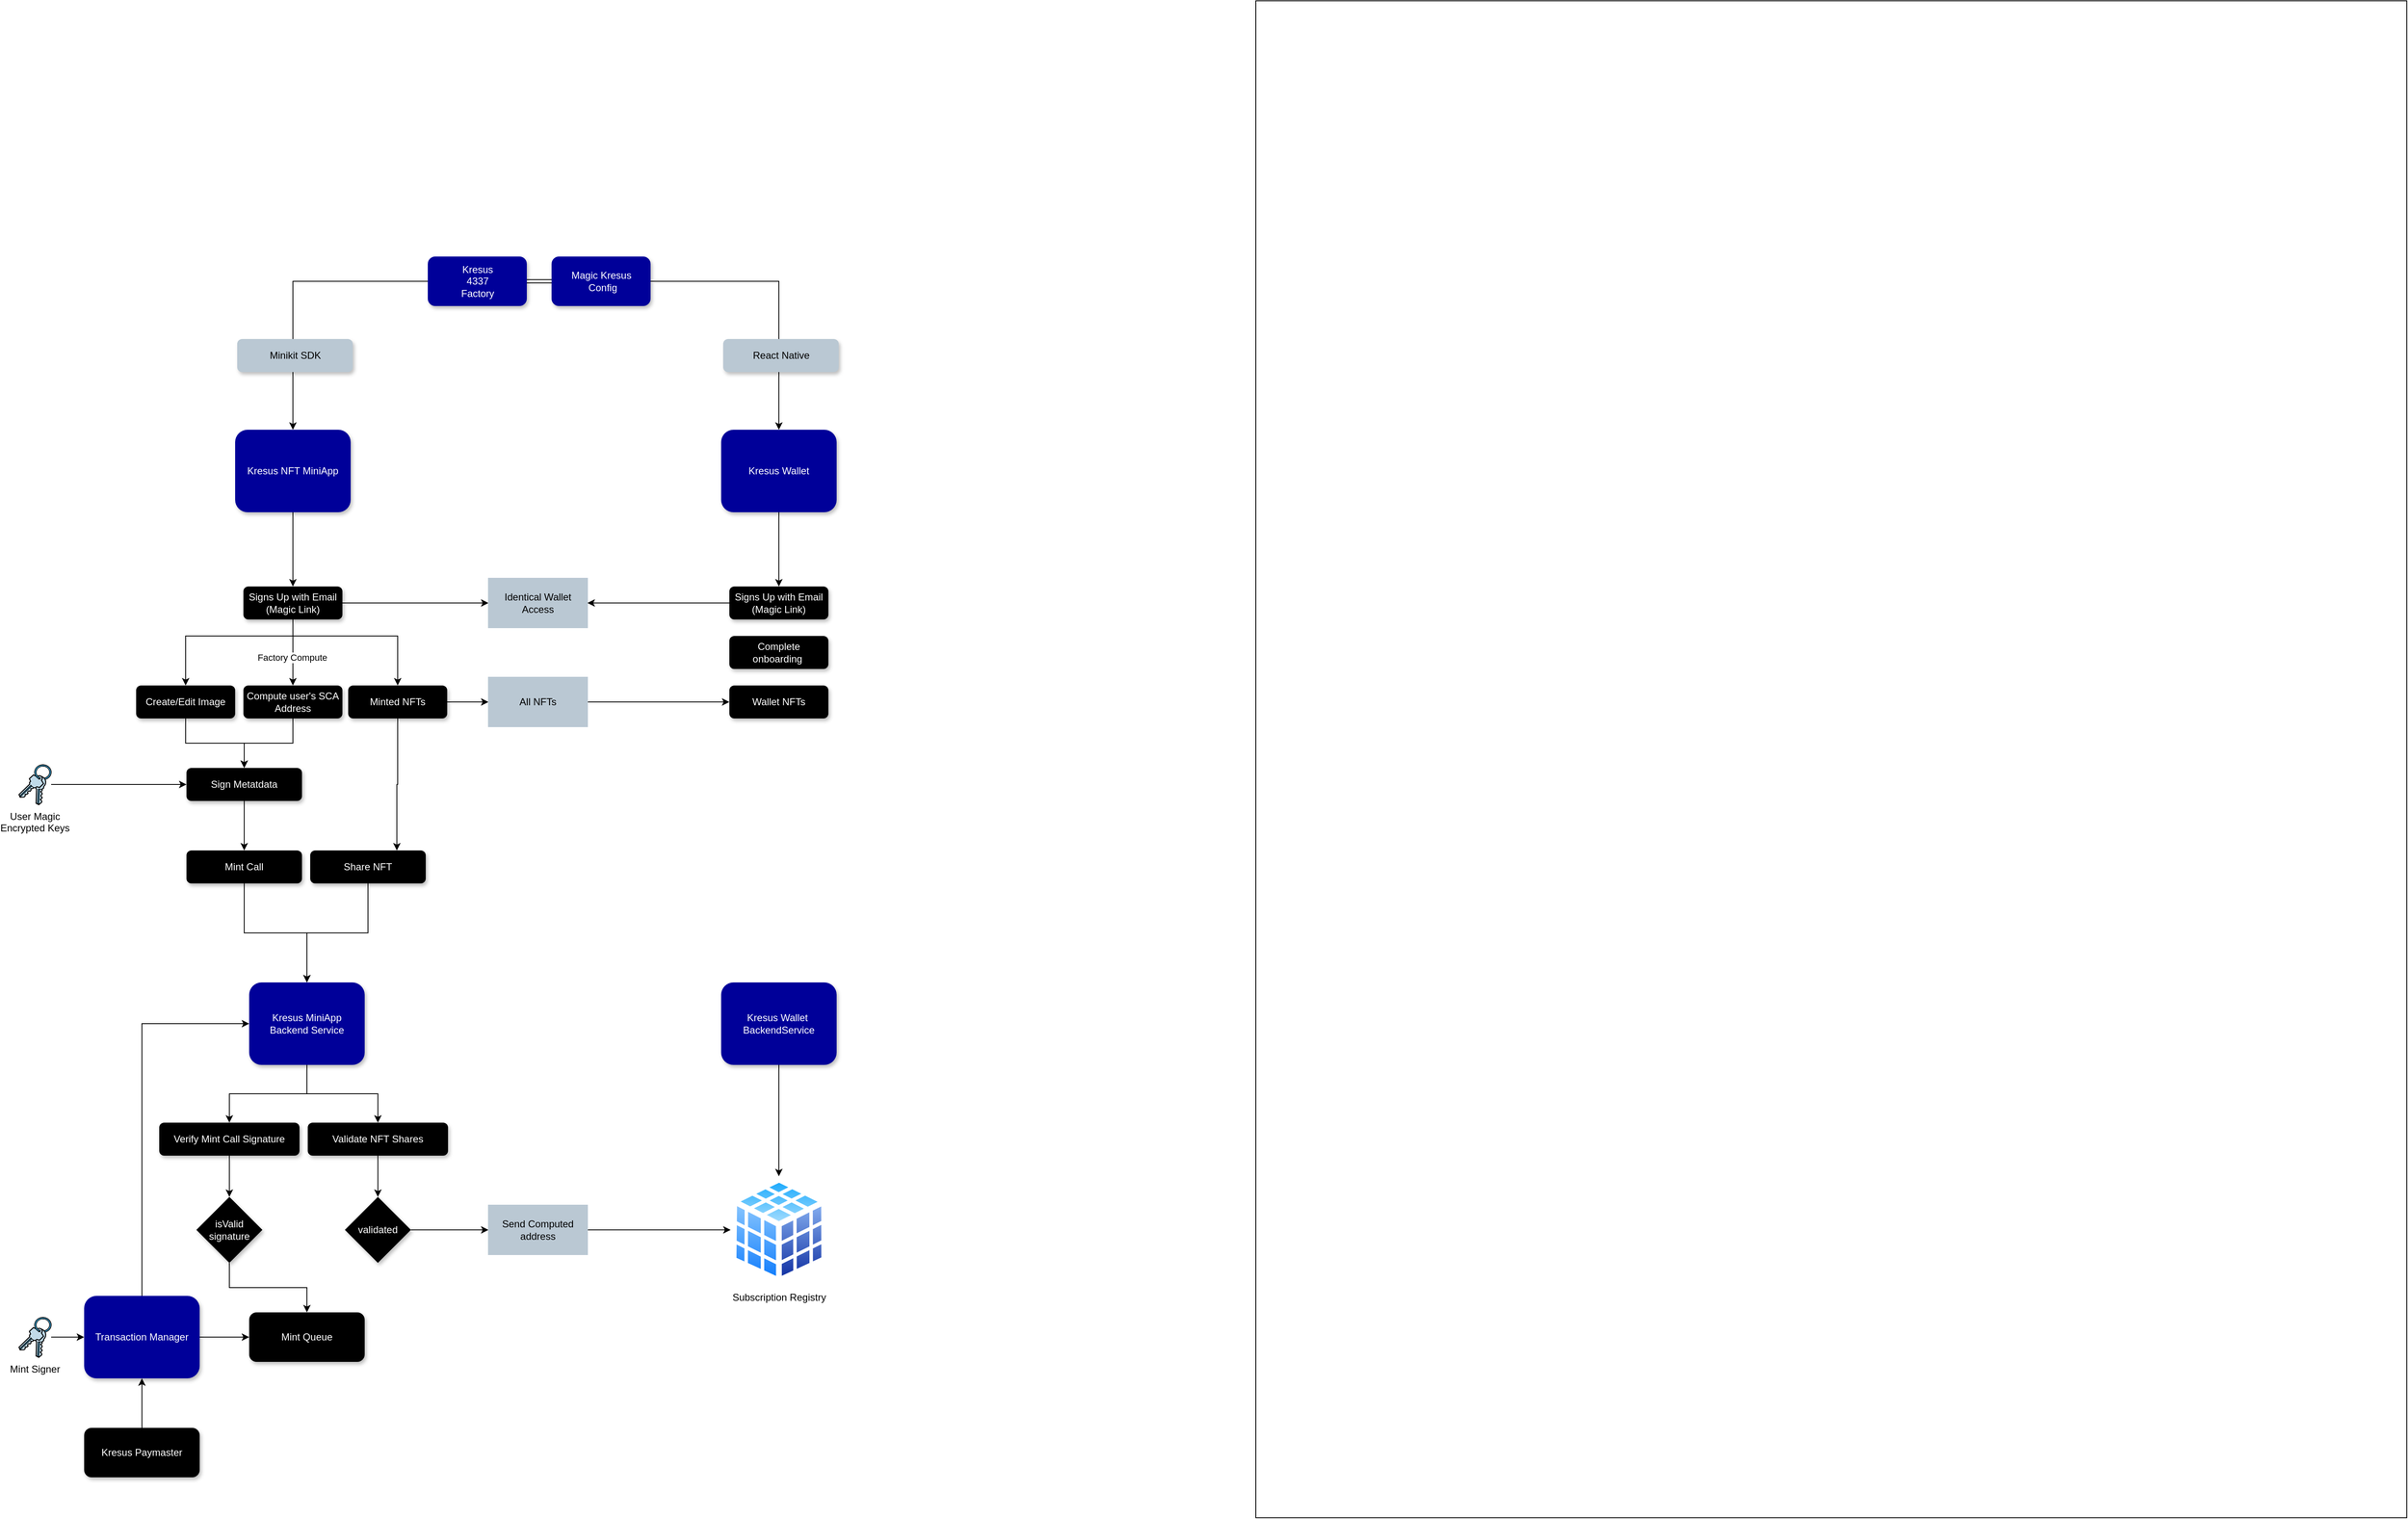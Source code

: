 <mxfile version="26.1.1">
  <diagram name="Page-1" id="EKsOD42DdvIz5vcE3mQu">
    <mxGraphModel dx="1857" dy="2017" grid="1" gridSize="10" guides="1" tooltips="1" connect="1" arrows="1" fold="1" page="1" pageScale="1" pageWidth="850" pageHeight="1100" math="0" shadow="0">
      <root>
        <mxCell id="0" />
        <mxCell id="1" parent="0" />
        <mxCell id="NqGFsDSJCZWuU0SmbqEO-130" value="" style="rounded=0;whiteSpace=wrap;html=1;" vertex="1" parent="1">
          <mxGeometry x="1830" y="-10" width="1395" height="1839" as="geometry" />
        </mxCell>
        <mxCell id="NqGFsDSJCZWuU0SmbqEO-53" style="edgeStyle=orthogonalEdgeStyle;rounded=0;orthogonalLoop=1;jettySize=auto;html=1;" edge="1" parent="1" source="NqGFsDSJCZWuU0SmbqEO-23" target="NqGFsDSJCZWuU0SmbqEO-52">
          <mxGeometry relative="1" as="geometry" />
        </mxCell>
        <mxCell id="NqGFsDSJCZWuU0SmbqEO-112" style="edgeStyle=orthogonalEdgeStyle;rounded=0;orthogonalLoop=1;jettySize=auto;html=1;" edge="1" parent="1" source="NqGFsDSJCZWuU0SmbqEO-23" target="NqGFsDSJCZWuU0SmbqEO-26">
          <mxGeometry relative="1" as="geometry" />
        </mxCell>
        <mxCell id="NqGFsDSJCZWuU0SmbqEO-115" value="Factory Compute" style="edgeLabel;html=1;align=center;verticalAlign=middle;resizable=0;points=[];" vertex="1" connectable="0" parent="NqGFsDSJCZWuU0SmbqEO-112">
          <mxGeometry x="0.14" y="-1" relative="1" as="geometry">
            <mxPoint as="offset" />
          </mxGeometry>
        </mxCell>
        <mxCell id="NqGFsDSJCZWuU0SmbqEO-113" style="edgeStyle=orthogonalEdgeStyle;rounded=0;orthogonalLoop=1;jettySize=auto;html=1;" edge="1" parent="1" source="NqGFsDSJCZWuU0SmbqEO-23" target="NqGFsDSJCZWuU0SmbqEO-29">
          <mxGeometry relative="1" as="geometry">
            <Array as="points">
              <mxPoint x="663" y="760" />
              <mxPoint x="533" y="760" />
            </Array>
          </mxGeometry>
        </mxCell>
        <mxCell id="NqGFsDSJCZWuU0SmbqEO-114" style="edgeStyle=orthogonalEdgeStyle;rounded=0;orthogonalLoop=1;jettySize=auto;html=1;" edge="1" parent="1" source="NqGFsDSJCZWuU0SmbqEO-23" target="NqGFsDSJCZWuU0SmbqEO-110">
          <mxGeometry relative="1" as="geometry">
            <Array as="points">
              <mxPoint x="663" y="760" />
              <mxPoint x="790" y="760" />
            </Array>
          </mxGeometry>
        </mxCell>
        <mxCell id="NqGFsDSJCZWuU0SmbqEO-23" value="Signs Up with Email&lt;br&gt;(Magic Link)" style="rounded=1;whiteSpace=wrap;html=1;fillColor=#000000;fontColor=#FFFFFF;strokeColor=none;shadow=1;" vertex="1" parent="1">
          <mxGeometry x="603" y="700" width="120" height="40" as="geometry" />
        </mxCell>
        <mxCell id="NqGFsDSJCZWuU0SmbqEO-65" value="" style="edgeStyle=orthogonalEdgeStyle;rounded=0;orthogonalLoop=1;jettySize=auto;html=1;" edge="1" parent="1" source="NqGFsDSJCZWuU0SmbqEO-26" target="NqGFsDSJCZWuU0SmbqEO-64">
          <mxGeometry relative="1" as="geometry" />
        </mxCell>
        <mxCell id="NqGFsDSJCZWuU0SmbqEO-26" value="Compute user&#39;s SCA&lt;br&gt;Address" style="rounded=1;whiteSpace=wrap;html=1;fillColor=#000000;fontColor=#FFFFFF;strokeColor=none;shadow=1;" vertex="1" parent="1">
          <mxGeometry x="603" y="820" width="120" height="40" as="geometry" />
        </mxCell>
        <mxCell id="NqGFsDSJCZWuU0SmbqEO-66" value="" style="edgeStyle=orthogonalEdgeStyle;rounded=0;orthogonalLoop=1;jettySize=auto;html=1;" edge="1" parent="1" source="NqGFsDSJCZWuU0SmbqEO-29" target="NqGFsDSJCZWuU0SmbqEO-64">
          <mxGeometry relative="1" as="geometry" />
        </mxCell>
        <mxCell id="NqGFsDSJCZWuU0SmbqEO-29" value="Create/Edit Image" style="rounded=1;whiteSpace=wrap;html=1;fillColor=#000000;fontColor=#FFFFFF;strokeColor=none;shadow=1;" vertex="1" parent="1">
          <mxGeometry x="473" y="820" width="120" height="40" as="geometry" />
        </mxCell>
        <mxCell id="NqGFsDSJCZWuU0SmbqEO-44" value="" style="edgeStyle=orthogonalEdgeStyle;rounded=0;orthogonalLoop=1;jettySize=auto;html=1;shape=link;" edge="1" parent="1" source="NqGFsDSJCZWuU0SmbqEO-42">
          <mxGeometry relative="1" as="geometry">
            <mxPoint x="976.5" y="330" as="targetPoint" />
          </mxGeometry>
        </mxCell>
        <mxCell id="NqGFsDSJCZWuU0SmbqEO-122" style="edgeStyle=orthogonalEdgeStyle;rounded=0;orthogonalLoop=1;jettySize=auto;html=1;" edge="1" parent="1" source="NqGFsDSJCZWuU0SmbqEO-42" target="NqGFsDSJCZWuU0SmbqEO-120">
          <mxGeometry relative="1" as="geometry" />
        </mxCell>
        <mxCell id="NqGFsDSJCZWuU0SmbqEO-42" value="&lt;font style=&quot;color: rgb(255, 255, 255);&quot;&gt;Kresus&lt;br&gt;4337&lt;br&gt;Factory&lt;/font&gt;" style="rounded=1;whiteSpace=wrap;html=1;fillColor=light-dark(#000099, #ededed);strokeColor=none;shadow=1;" vertex="1" parent="1">
          <mxGeometry x="826.5" y="300" width="120" height="60" as="geometry" />
        </mxCell>
        <mxCell id="NqGFsDSJCZWuU0SmbqEO-123" style="edgeStyle=orthogonalEdgeStyle;rounded=0;orthogonalLoop=1;jettySize=auto;html=1;" edge="1" parent="1" source="NqGFsDSJCZWuU0SmbqEO-48" target="NqGFsDSJCZWuU0SmbqEO-121">
          <mxGeometry relative="1" as="geometry" />
        </mxCell>
        <mxCell id="NqGFsDSJCZWuU0SmbqEO-48" value="&lt;font style=&quot;color: rgb(255, 255, 255);&quot;&gt;Magic Kresus&lt;br&gt;&amp;nbsp;Config&lt;/font&gt;" style="rounded=1;whiteSpace=wrap;html=1;fillColor=light-dark(#000099, #ededed);strokeColor=none;shadow=1;" vertex="1" parent="1">
          <mxGeometry x="976.5" y="300" width="120" height="60" as="geometry" />
        </mxCell>
        <mxCell id="NqGFsDSJCZWuU0SmbqEO-49" value="Minikit SDK" style="rounded=1;whiteSpace=wrap;html=1;fillColor=#bac8d3;strokeColor=none;shadow=1;" vertex="1" parent="1">
          <mxGeometry x="595.5" y="400" width="140" height="40" as="geometry" />
        </mxCell>
        <mxCell id="NqGFsDSJCZWuU0SmbqEO-50" value="React Native" style="rounded=1;whiteSpace=wrap;html=1;fillColor=#bac8d3;strokeColor=none;shadow=1;" vertex="1" parent="1">
          <mxGeometry x="1184.5" y="400" width="140" height="40" as="geometry" />
        </mxCell>
        <mxCell id="NqGFsDSJCZWuU0SmbqEO-52" value="Identical Wallet Access" style="rounded=0;whiteSpace=wrap;html=1;strokeColor=light-dark(#bac8d3, #ededed);fillColor=light-dark(#bac8d3, #ededed);" vertex="1" parent="1">
          <mxGeometry x="900" y="690" width="120" height="60" as="geometry" />
        </mxCell>
        <mxCell id="NqGFsDSJCZWuU0SmbqEO-72" style="edgeStyle=orthogonalEdgeStyle;rounded=0;orthogonalLoop=1;jettySize=auto;html=1;" edge="1" parent="1" source="NqGFsDSJCZWuU0SmbqEO-63" target="NqGFsDSJCZWuU0SmbqEO-71">
          <mxGeometry relative="1" as="geometry" />
        </mxCell>
        <mxCell id="NqGFsDSJCZWuU0SmbqEO-63" value="Mint Call" style="rounded=1;whiteSpace=wrap;html=1;gradientColor=none;fillColor=#000000;fontColor=#FFFFFF;shadow=1;strokeColor=none;" vertex="1" parent="1">
          <mxGeometry x="534" y="1020" width="140" height="40" as="geometry" />
        </mxCell>
        <mxCell id="NqGFsDSJCZWuU0SmbqEO-67" value="" style="edgeStyle=orthogonalEdgeStyle;rounded=0;orthogonalLoop=1;jettySize=auto;html=1;" edge="1" parent="1" source="NqGFsDSJCZWuU0SmbqEO-64" target="NqGFsDSJCZWuU0SmbqEO-63">
          <mxGeometry relative="1" as="geometry" />
        </mxCell>
        <mxCell id="NqGFsDSJCZWuU0SmbqEO-64" value="Sign Metatdata" style="rounded=1;whiteSpace=wrap;html=1;gradientColor=none;fillColor=#000000;fontColor=#FFFFFF;shadow=1;strokeColor=none;" vertex="1" parent="1">
          <mxGeometry x="534" y="920" width="140" height="40" as="geometry" />
        </mxCell>
        <mxCell id="NqGFsDSJCZWuU0SmbqEO-69" style="edgeStyle=orthogonalEdgeStyle;rounded=0;orthogonalLoop=1;jettySize=auto;html=1;" edge="1" parent="1" source="NqGFsDSJCZWuU0SmbqEO-68" target="NqGFsDSJCZWuU0SmbqEO-64">
          <mxGeometry relative="1" as="geometry" />
        </mxCell>
        <mxCell id="NqGFsDSJCZWuU0SmbqEO-68" value="User Magic&lt;div&gt;Encrypted Keys&lt;/div&gt;" style="shape=mxgraph.cisco.misc.keys;html=1;pointerEvents=1;dashed=0;fillColor=#036897;strokeColor=#ffffff;strokeWidth=2;verticalLabelPosition=bottom;verticalAlign=top;align=center;outlineConnect=0;" vertex="1" parent="1">
          <mxGeometry x="330" y="915.5" width="40" height="49" as="geometry" />
        </mxCell>
        <mxCell id="NqGFsDSJCZWuU0SmbqEO-75" value="" style="edgeStyle=orthogonalEdgeStyle;rounded=0;orthogonalLoop=1;jettySize=auto;html=1;" edge="1" parent="1" source="NqGFsDSJCZWuU0SmbqEO-71" target="NqGFsDSJCZWuU0SmbqEO-73">
          <mxGeometry relative="1" as="geometry" />
        </mxCell>
        <mxCell id="NqGFsDSJCZWuU0SmbqEO-92" style="edgeStyle=orthogonalEdgeStyle;rounded=0;orthogonalLoop=1;jettySize=auto;html=1;entryX=0.5;entryY=0;entryDx=0;entryDy=0;" edge="1" parent="1" source="NqGFsDSJCZWuU0SmbqEO-71" target="NqGFsDSJCZWuU0SmbqEO-90">
          <mxGeometry relative="1" as="geometry" />
        </mxCell>
        <mxCell id="NqGFsDSJCZWuU0SmbqEO-71" value="Kresus MiniApp&lt;br&gt;Backend Service" style="rounded=1;whiteSpace=wrap;html=1;fillColor=#000099;strokeColor=none;labelBorderColor=none;fontColor=#FFFFFF;shadow=1;" vertex="1" parent="1">
          <mxGeometry x="610" y="1180" width="140" height="100" as="geometry" />
        </mxCell>
        <mxCell id="NqGFsDSJCZWuU0SmbqEO-77" value="" style="edgeStyle=orthogonalEdgeStyle;rounded=0;orthogonalLoop=1;jettySize=auto;html=1;" edge="1" parent="1" source="NqGFsDSJCZWuU0SmbqEO-73" target="NqGFsDSJCZWuU0SmbqEO-76">
          <mxGeometry relative="1" as="geometry" />
        </mxCell>
        <mxCell id="NqGFsDSJCZWuU0SmbqEO-73" value="Verify Mint Call Signature" style="rounded=1;whiteSpace=wrap;html=1;gradientColor=none;fillColor=#000000;fontColor=#FFFFFF;shadow=1;strokeColor=none;" vertex="1" parent="1">
          <mxGeometry x="501" y="1350" width="170" height="40" as="geometry" />
        </mxCell>
        <mxCell id="NqGFsDSJCZWuU0SmbqEO-85" value="" style="edgeStyle=orthogonalEdgeStyle;rounded=0;orthogonalLoop=1;jettySize=auto;html=1;" edge="1" parent="1" source="NqGFsDSJCZWuU0SmbqEO-76" target="NqGFsDSJCZWuU0SmbqEO-83">
          <mxGeometry relative="1" as="geometry" />
        </mxCell>
        <mxCell id="NqGFsDSJCZWuU0SmbqEO-76" value="isValid&lt;br&gt;signature" style="rhombus;whiteSpace=wrap;html=1;gradientColor=none;fillColor=#000000;fontColor=#FFFFFF;shadow=1;strokeColor=none;" vertex="1" parent="1">
          <mxGeometry x="546" y="1440" width="80" height="80" as="geometry" />
        </mxCell>
        <mxCell id="NqGFsDSJCZWuU0SmbqEO-84" value="" style="edgeStyle=orthogonalEdgeStyle;rounded=0;orthogonalLoop=1;jettySize=auto;html=1;" edge="1" parent="1" source="NqGFsDSJCZWuU0SmbqEO-78" target="NqGFsDSJCZWuU0SmbqEO-83">
          <mxGeometry relative="1" as="geometry" />
        </mxCell>
        <mxCell id="NqGFsDSJCZWuU0SmbqEO-86" style="edgeStyle=orthogonalEdgeStyle;rounded=0;orthogonalLoop=1;jettySize=auto;html=1;entryX=0;entryY=0.5;entryDx=0;entryDy=0;" edge="1" parent="1" source="NqGFsDSJCZWuU0SmbqEO-78" target="NqGFsDSJCZWuU0SmbqEO-71">
          <mxGeometry relative="1" as="geometry">
            <Array as="points">
              <mxPoint x="480" y="1230" />
            </Array>
          </mxGeometry>
        </mxCell>
        <mxCell id="NqGFsDSJCZWuU0SmbqEO-78" value="Transaction Manager" style="rounded=1;whiteSpace=wrap;html=1;fillColor=#000099;strokeColor=none;labelBorderColor=none;fontColor=#FFFFFF;shadow=1;" vertex="1" parent="1">
          <mxGeometry x="410" y="1560" width="140" height="100" as="geometry" />
        </mxCell>
        <mxCell id="NqGFsDSJCZWuU0SmbqEO-80" value="" style="edgeStyle=orthogonalEdgeStyle;rounded=0;orthogonalLoop=1;jettySize=auto;html=1;" edge="1" parent="1" source="NqGFsDSJCZWuU0SmbqEO-79" target="NqGFsDSJCZWuU0SmbqEO-78">
          <mxGeometry relative="1" as="geometry" />
        </mxCell>
        <mxCell id="NqGFsDSJCZWuU0SmbqEO-79" value="Mint Signer" style="shape=mxgraph.cisco.misc.keys;html=1;pointerEvents=1;dashed=0;fillColor=#036897;strokeColor=#ffffff;strokeWidth=2;verticalLabelPosition=bottom;verticalAlign=top;align=center;outlineConnect=0;" vertex="1" parent="1">
          <mxGeometry x="330" y="1585.5" width="40" height="49" as="geometry" />
        </mxCell>
        <mxCell id="NqGFsDSJCZWuU0SmbqEO-82" value="" style="edgeStyle=orthogonalEdgeStyle;rounded=0;orthogonalLoop=1;jettySize=auto;html=1;" edge="1" parent="1" source="NqGFsDSJCZWuU0SmbqEO-81" target="NqGFsDSJCZWuU0SmbqEO-78">
          <mxGeometry relative="1" as="geometry" />
        </mxCell>
        <mxCell id="NqGFsDSJCZWuU0SmbqEO-81" value="Kresus Paymaster" style="rounded=1;whiteSpace=wrap;html=1;fillColor=#000000;fontColor=#FFFFFF;shadow=1;strokeColor=none;" vertex="1" parent="1">
          <mxGeometry x="410" y="1720" width="140" height="60" as="geometry" />
        </mxCell>
        <mxCell id="NqGFsDSJCZWuU0SmbqEO-83" value="Mint Queue" style="rounded=1;whiteSpace=wrap;html=1;fillColor=#000000;fontColor=#FFFFFF;shadow=1;strokeColor=none;" vertex="1" parent="1">
          <mxGeometry x="610" y="1580" width="140" height="60" as="geometry" />
        </mxCell>
        <mxCell id="NqGFsDSJCZWuU0SmbqEO-89" style="edgeStyle=orthogonalEdgeStyle;rounded=0;orthogonalLoop=1;jettySize=auto;html=1;" edge="1" parent="1" source="NqGFsDSJCZWuU0SmbqEO-87" target="NqGFsDSJCZWuU0SmbqEO-71">
          <mxGeometry relative="1" as="geometry" />
        </mxCell>
        <mxCell id="NqGFsDSJCZWuU0SmbqEO-87" value="Share NFT" style="rounded=1;whiteSpace=wrap;html=1;gradientColor=none;fillColor=#000000;fontColor=#FFFFFF;shadow=1;strokeColor=none;" vertex="1" parent="1">
          <mxGeometry x="684" y="1020" width="140" height="40" as="geometry" />
        </mxCell>
        <mxCell id="NqGFsDSJCZWuU0SmbqEO-94" value="" style="edgeStyle=orthogonalEdgeStyle;rounded=0;orthogonalLoop=1;jettySize=auto;html=1;" edge="1" parent="1" source="NqGFsDSJCZWuU0SmbqEO-90" target="NqGFsDSJCZWuU0SmbqEO-93">
          <mxGeometry relative="1" as="geometry" />
        </mxCell>
        <mxCell id="NqGFsDSJCZWuU0SmbqEO-90" value="Validate NFT Shares" style="rounded=1;whiteSpace=wrap;html=1;gradientColor=none;fillColor=#000000;fontColor=#FFFFFF;shadow=1;strokeColor=none;" vertex="1" parent="1">
          <mxGeometry x="681" y="1350" width="170" height="40" as="geometry" />
        </mxCell>
        <mxCell id="NqGFsDSJCZWuU0SmbqEO-96" value="" style="edgeStyle=orthogonalEdgeStyle;rounded=0;orthogonalLoop=1;jettySize=auto;html=1;" edge="1" parent="1" source="NqGFsDSJCZWuU0SmbqEO-93" target="NqGFsDSJCZWuU0SmbqEO-95">
          <mxGeometry relative="1" as="geometry" />
        </mxCell>
        <mxCell id="NqGFsDSJCZWuU0SmbqEO-93" value="validated" style="rhombus;whiteSpace=wrap;html=1;gradientColor=none;fillColor=#000000;fontColor=#FFFFFF;shadow=1;strokeColor=none;" vertex="1" parent="1">
          <mxGeometry x="726" y="1440" width="80" height="80" as="geometry" />
        </mxCell>
        <mxCell id="NqGFsDSJCZWuU0SmbqEO-100" style="edgeStyle=orthogonalEdgeStyle;rounded=0;orthogonalLoop=1;jettySize=auto;html=1;entryX=0;entryY=0.5;entryDx=0;entryDy=0;" edge="1" parent="1" source="NqGFsDSJCZWuU0SmbqEO-95" target="NqGFsDSJCZWuU0SmbqEO-98">
          <mxGeometry relative="1" as="geometry" />
        </mxCell>
        <mxCell id="NqGFsDSJCZWuU0SmbqEO-95" value="Send Computed address" style="rounded=0;whiteSpace=wrap;html=1;strokeColor=light-dark(#bac8d3, #ededed);fillColor=light-dark(#bac8d3, #ededed);" vertex="1" parent="1">
          <mxGeometry x="900" y="1450" width="120" height="60" as="geometry" />
        </mxCell>
        <mxCell id="NqGFsDSJCZWuU0SmbqEO-99" style="edgeStyle=orthogonalEdgeStyle;rounded=0;orthogonalLoop=1;jettySize=auto;html=1;" edge="1" parent="1" source="NqGFsDSJCZWuU0SmbqEO-97" target="NqGFsDSJCZWuU0SmbqEO-98">
          <mxGeometry relative="1" as="geometry" />
        </mxCell>
        <mxCell id="NqGFsDSJCZWuU0SmbqEO-97" value="Kresus Wallet&amp;nbsp;&lt;div&gt;Backend&lt;span style=&quot;background-color: transparent; color: light-dark(rgb(255, 255, 255), rgb(18, 18, 18));&quot;&gt;Service&lt;/span&gt;&lt;/div&gt;" style="rounded=1;whiteSpace=wrap;html=1;fillColor=#000099;strokeColor=none;labelBorderColor=none;fontColor=#FFFFFF;shadow=1;" vertex="1" parent="1">
          <mxGeometry x="1182" y="1180" width="140" height="100" as="geometry" />
        </mxCell>
        <mxCell id="NqGFsDSJCZWuU0SmbqEO-98" value="Subscription Registry" style="image;aspect=fixed;perimeter=ellipsePerimeter;html=1;align=center;shadow=0;dashed=0;spacingTop=3;image=img/lib/active_directory/database_cube.svg;" vertex="1" parent="1">
          <mxGeometry x="1193.5" y="1415" width="117" height="130" as="geometry" />
        </mxCell>
        <mxCell id="NqGFsDSJCZWuU0SmbqEO-118" style="edgeStyle=orthogonalEdgeStyle;rounded=0;orthogonalLoop=1;jettySize=auto;html=1;entryX=0.75;entryY=0;entryDx=0;entryDy=0;" edge="1" parent="1" source="NqGFsDSJCZWuU0SmbqEO-110" target="NqGFsDSJCZWuU0SmbqEO-87">
          <mxGeometry relative="1" as="geometry">
            <Array as="points">
              <mxPoint x="790" y="940" />
              <mxPoint x="789" y="940" />
            </Array>
          </mxGeometry>
        </mxCell>
        <mxCell id="NqGFsDSJCZWuU0SmbqEO-128" value="" style="edgeStyle=orthogonalEdgeStyle;rounded=0;orthogonalLoop=1;jettySize=auto;html=1;" edge="1" parent="1" source="NqGFsDSJCZWuU0SmbqEO-110" target="NqGFsDSJCZWuU0SmbqEO-127">
          <mxGeometry relative="1" as="geometry" />
        </mxCell>
        <mxCell id="NqGFsDSJCZWuU0SmbqEO-110" value="Minted NFTs" style="rounded=1;whiteSpace=wrap;html=1;fillColor=#000000;fontColor=#FFFFFF;strokeColor=none;shadow=1;" vertex="1" parent="1">
          <mxGeometry x="730" y="820" width="120" height="40" as="geometry" />
        </mxCell>
        <mxCell id="NqGFsDSJCZWuU0SmbqEO-34" value="Complete onboarding&amp;nbsp;" style="rounded=1;whiteSpace=wrap;html=1;fillColor=#000000;strokeColor=none;shadow=1;fontColor=#FFFFFF;" vertex="1" parent="1">
          <mxGeometry x="1192" y="760" width="120" height="40" as="geometry" />
        </mxCell>
        <mxCell id="NqGFsDSJCZWuU0SmbqEO-35" value="Wallet NFTs" style="rounded=1;whiteSpace=wrap;html=1;fillColor=#000000;strokeColor=none;shadow=1;fontColor=#FFFFFF;" vertex="1" parent="1">
          <mxGeometry x="1192" y="820" width="120" height="40" as="geometry" />
        </mxCell>
        <mxCell id="NqGFsDSJCZWuU0SmbqEO-126" style="edgeStyle=orthogonalEdgeStyle;rounded=0;orthogonalLoop=1;jettySize=auto;html=1;" edge="1" parent="1" source="NqGFsDSJCZWuU0SmbqEO-119" target="NqGFsDSJCZWuU0SmbqEO-52">
          <mxGeometry relative="1" as="geometry" />
        </mxCell>
        <mxCell id="NqGFsDSJCZWuU0SmbqEO-119" value="Signs Up with Email&lt;br&gt;(Magic Link)" style="rounded=1;whiteSpace=wrap;html=1;fillColor=#000000;fontColor=#FFFFFF;strokeColor=none;shadow=1;" vertex="1" parent="1">
          <mxGeometry x="1192" y="700" width="120" height="40" as="geometry" />
        </mxCell>
        <mxCell id="NqGFsDSJCZWuU0SmbqEO-124" value="" style="edgeStyle=orthogonalEdgeStyle;rounded=0;orthogonalLoop=1;jettySize=auto;html=1;" edge="1" parent="1" source="NqGFsDSJCZWuU0SmbqEO-120" target="NqGFsDSJCZWuU0SmbqEO-23">
          <mxGeometry relative="1" as="geometry" />
        </mxCell>
        <mxCell id="NqGFsDSJCZWuU0SmbqEO-120" value="Kresus NFT MiniApp" style="rounded=1;whiteSpace=wrap;html=1;fillColor=#000099;strokeColor=none;labelBorderColor=none;fontColor=#FFFFFF;shadow=1;" vertex="1" parent="1">
          <mxGeometry x="593" y="510" width="140" height="100" as="geometry" />
        </mxCell>
        <mxCell id="NqGFsDSJCZWuU0SmbqEO-125" value="" style="edgeStyle=orthogonalEdgeStyle;rounded=0;orthogonalLoop=1;jettySize=auto;html=1;" edge="1" parent="1" source="NqGFsDSJCZWuU0SmbqEO-121" target="NqGFsDSJCZWuU0SmbqEO-119">
          <mxGeometry relative="1" as="geometry" />
        </mxCell>
        <mxCell id="NqGFsDSJCZWuU0SmbqEO-121" value="Kresus Wallet" style="rounded=1;whiteSpace=wrap;html=1;fillColor=#000099;strokeColor=none;labelBorderColor=none;fontColor=#FFFFFF;shadow=1;" vertex="1" parent="1">
          <mxGeometry x="1182" y="510" width="140" height="100" as="geometry" />
        </mxCell>
        <mxCell id="NqGFsDSJCZWuU0SmbqEO-129" style="edgeStyle=orthogonalEdgeStyle;rounded=0;orthogonalLoop=1;jettySize=auto;html=1;entryX=0;entryY=0.5;entryDx=0;entryDy=0;" edge="1" parent="1" source="NqGFsDSJCZWuU0SmbqEO-127" target="NqGFsDSJCZWuU0SmbqEO-35">
          <mxGeometry relative="1" as="geometry" />
        </mxCell>
        <mxCell id="NqGFsDSJCZWuU0SmbqEO-127" value="All NFTs" style="rounded=0;whiteSpace=wrap;html=1;strokeColor=light-dark(#bac8d3, #ededed);fillColor=light-dark(#bac8d3, #ededed);" vertex="1" parent="1">
          <mxGeometry x="900" y="810" width="120" height="60" as="geometry" />
        </mxCell>
      </root>
    </mxGraphModel>
  </diagram>
</mxfile>
